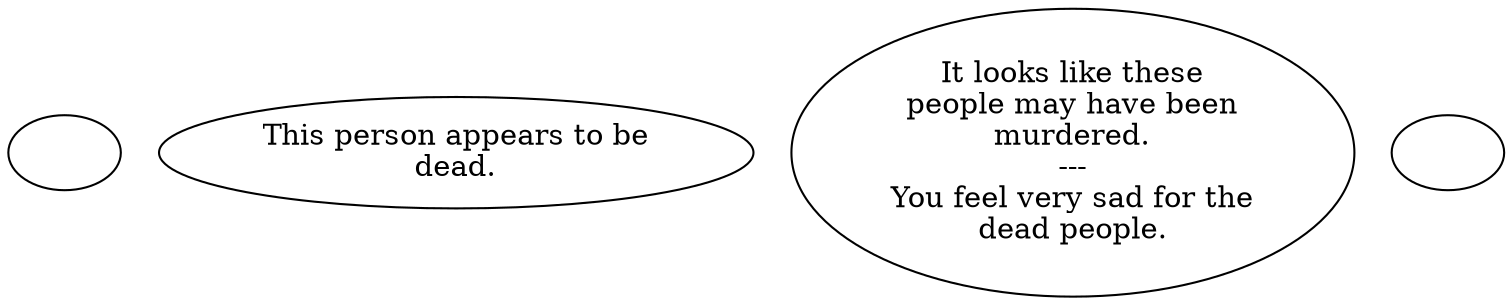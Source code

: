 digraph HTBODY {
  "checkPartyMembersNearDoor" [style=filled       fillcolor="#FFFFFF"       color="#000000"]
  "checkPartyMembersNearDoor" [label=""]
  "look_at_p_proc" [style=filled       fillcolor="#FFFFFF"       color="#000000"]
  "look_at_p_proc" [label="This person appears to be\ndead."]
  "description_p_proc" [style=filled       fillcolor="#FFFFFF"       color="#000000"]
  "description_p_proc" [label="It looks like these\npeople may have been\nmurdered.\n---\nYou feel very sad for the\ndead people."]
  "start" [style=filled       fillcolor="#FFFFFF"       color="#000000"]
  "start" [label=""]
}